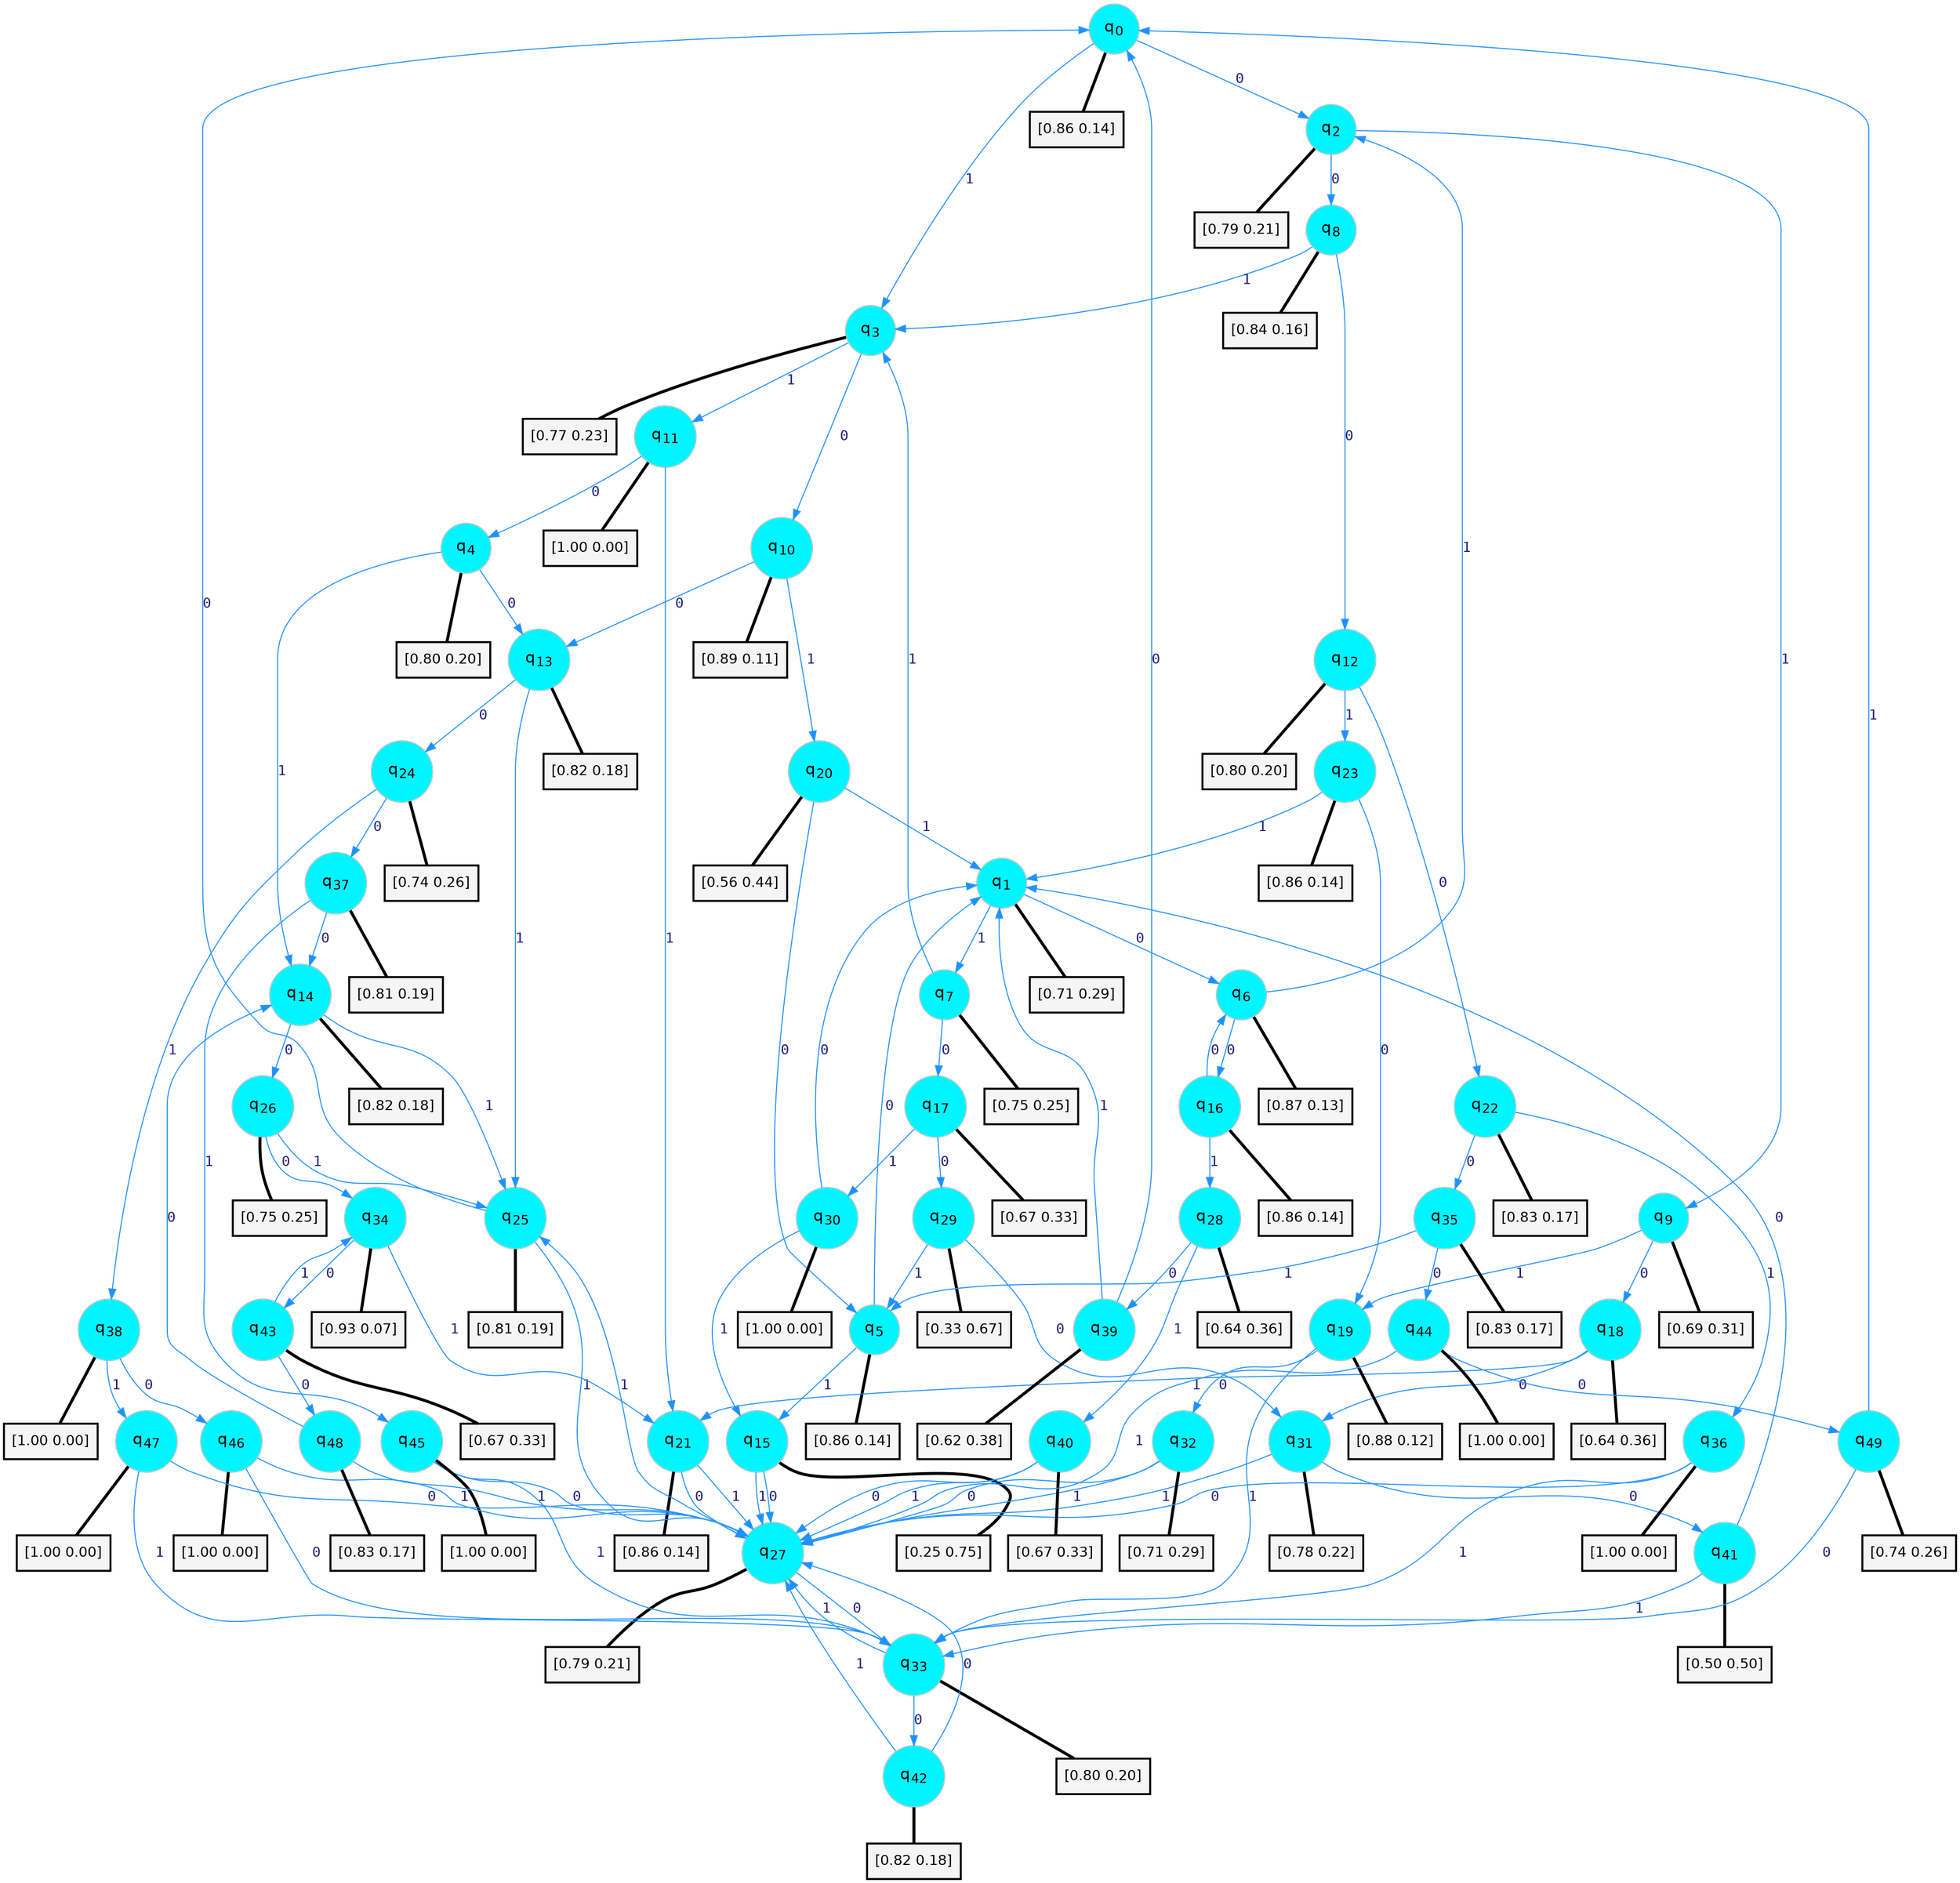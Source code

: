 digraph G {
graph [
bgcolor=transparent, dpi=300, rankdir=TD, size="40,25"];
node [
color=gray, fillcolor=turquoise1, fontcolor=black, fontname=Helvetica, fontsize=16, fontweight=bold, shape=circle, style=filled];
edge [
arrowsize=1, color=dodgerblue1, fontcolor=midnightblue, fontname=courier, fontweight=bold, penwidth=1, style=solid, weight=20];
0[label=<q<SUB>0</SUB>>];
1[label=<q<SUB>1</SUB>>];
2[label=<q<SUB>2</SUB>>];
3[label=<q<SUB>3</SUB>>];
4[label=<q<SUB>4</SUB>>];
5[label=<q<SUB>5</SUB>>];
6[label=<q<SUB>6</SUB>>];
7[label=<q<SUB>7</SUB>>];
8[label=<q<SUB>8</SUB>>];
9[label=<q<SUB>9</SUB>>];
10[label=<q<SUB>10</SUB>>];
11[label=<q<SUB>11</SUB>>];
12[label=<q<SUB>12</SUB>>];
13[label=<q<SUB>13</SUB>>];
14[label=<q<SUB>14</SUB>>];
15[label=<q<SUB>15</SUB>>];
16[label=<q<SUB>16</SUB>>];
17[label=<q<SUB>17</SUB>>];
18[label=<q<SUB>18</SUB>>];
19[label=<q<SUB>19</SUB>>];
20[label=<q<SUB>20</SUB>>];
21[label=<q<SUB>21</SUB>>];
22[label=<q<SUB>22</SUB>>];
23[label=<q<SUB>23</SUB>>];
24[label=<q<SUB>24</SUB>>];
25[label=<q<SUB>25</SUB>>];
26[label=<q<SUB>26</SUB>>];
27[label=<q<SUB>27</SUB>>];
28[label=<q<SUB>28</SUB>>];
29[label=<q<SUB>29</SUB>>];
30[label=<q<SUB>30</SUB>>];
31[label=<q<SUB>31</SUB>>];
32[label=<q<SUB>32</SUB>>];
33[label=<q<SUB>33</SUB>>];
34[label=<q<SUB>34</SUB>>];
35[label=<q<SUB>35</SUB>>];
36[label=<q<SUB>36</SUB>>];
37[label=<q<SUB>37</SUB>>];
38[label=<q<SUB>38</SUB>>];
39[label=<q<SUB>39</SUB>>];
40[label=<q<SUB>40</SUB>>];
41[label=<q<SUB>41</SUB>>];
42[label=<q<SUB>42</SUB>>];
43[label=<q<SUB>43</SUB>>];
44[label=<q<SUB>44</SUB>>];
45[label=<q<SUB>45</SUB>>];
46[label=<q<SUB>46</SUB>>];
47[label=<q<SUB>47</SUB>>];
48[label=<q<SUB>48</SUB>>];
49[label=<q<SUB>49</SUB>>];
50[label="[0.86 0.14]", shape=box,fontcolor=black, fontname=Helvetica, fontsize=14, penwidth=2, fillcolor=whitesmoke,color=black];
51[label="[0.71 0.29]", shape=box,fontcolor=black, fontname=Helvetica, fontsize=14, penwidth=2, fillcolor=whitesmoke,color=black];
52[label="[0.79 0.21]", shape=box,fontcolor=black, fontname=Helvetica, fontsize=14, penwidth=2, fillcolor=whitesmoke,color=black];
53[label="[0.77 0.23]", shape=box,fontcolor=black, fontname=Helvetica, fontsize=14, penwidth=2, fillcolor=whitesmoke,color=black];
54[label="[0.80 0.20]", shape=box,fontcolor=black, fontname=Helvetica, fontsize=14, penwidth=2, fillcolor=whitesmoke,color=black];
55[label="[0.86 0.14]", shape=box,fontcolor=black, fontname=Helvetica, fontsize=14, penwidth=2, fillcolor=whitesmoke,color=black];
56[label="[0.87 0.13]", shape=box,fontcolor=black, fontname=Helvetica, fontsize=14, penwidth=2, fillcolor=whitesmoke,color=black];
57[label="[0.75 0.25]", shape=box,fontcolor=black, fontname=Helvetica, fontsize=14, penwidth=2, fillcolor=whitesmoke,color=black];
58[label="[0.84 0.16]", shape=box,fontcolor=black, fontname=Helvetica, fontsize=14, penwidth=2, fillcolor=whitesmoke,color=black];
59[label="[0.69 0.31]", shape=box,fontcolor=black, fontname=Helvetica, fontsize=14, penwidth=2, fillcolor=whitesmoke,color=black];
60[label="[0.89 0.11]", shape=box,fontcolor=black, fontname=Helvetica, fontsize=14, penwidth=2, fillcolor=whitesmoke,color=black];
61[label="[1.00 0.00]", shape=box,fontcolor=black, fontname=Helvetica, fontsize=14, penwidth=2, fillcolor=whitesmoke,color=black];
62[label="[0.80 0.20]", shape=box,fontcolor=black, fontname=Helvetica, fontsize=14, penwidth=2, fillcolor=whitesmoke,color=black];
63[label="[0.82 0.18]", shape=box,fontcolor=black, fontname=Helvetica, fontsize=14, penwidth=2, fillcolor=whitesmoke,color=black];
64[label="[0.82 0.18]", shape=box,fontcolor=black, fontname=Helvetica, fontsize=14, penwidth=2, fillcolor=whitesmoke,color=black];
65[label="[0.25 0.75]", shape=box,fontcolor=black, fontname=Helvetica, fontsize=14, penwidth=2, fillcolor=whitesmoke,color=black];
66[label="[0.86 0.14]", shape=box,fontcolor=black, fontname=Helvetica, fontsize=14, penwidth=2, fillcolor=whitesmoke,color=black];
67[label="[0.67 0.33]", shape=box,fontcolor=black, fontname=Helvetica, fontsize=14, penwidth=2, fillcolor=whitesmoke,color=black];
68[label="[0.64 0.36]", shape=box,fontcolor=black, fontname=Helvetica, fontsize=14, penwidth=2, fillcolor=whitesmoke,color=black];
69[label="[0.88 0.12]", shape=box,fontcolor=black, fontname=Helvetica, fontsize=14, penwidth=2, fillcolor=whitesmoke,color=black];
70[label="[0.56 0.44]", shape=box,fontcolor=black, fontname=Helvetica, fontsize=14, penwidth=2, fillcolor=whitesmoke,color=black];
71[label="[0.86 0.14]", shape=box,fontcolor=black, fontname=Helvetica, fontsize=14, penwidth=2, fillcolor=whitesmoke,color=black];
72[label="[0.83 0.17]", shape=box,fontcolor=black, fontname=Helvetica, fontsize=14, penwidth=2, fillcolor=whitesmoke,color=black];
73[label="[0.86 0.14]", shape=box,fontcolor=black, fontname=Helvetica, fontsize=14, penwidth=2, fillcolor=whitesmoke,color=black];
74[label="[0.74 0.26]", shape=box,fontcolor=black, fontname=Helvetica, fontsize=14, penwidth=2, fillcolor=whitesmoke,color=black];
75[label="[0.81 0.19]", shape=box,fontcolor=black, fontname=Helvetica, fontsize=14, penwidth=2, fillcolor=whitesmoke,color=black];
76[label="[0.75 0.25]", shape=box,fontcolor=black, fontname=Helvetica, fontsize=14, penwidth=2, fillcolor=whitesmoke,color=black];
77[label="[0.79 0.21]", shape=box,fontcolor=black, fontname=Helvetica, fontsize=14, penwidth=2, fillcolor=whitesmoke,color=black];
78[label="[0.64 0.36]", shape=box,fontcolor=black, fontname=Helvetica, fontsize=14, penwidth=2, fillcolor=whitesmoke,color=black];
79[label="[0.33 0.67]", shape=box,fontcolor=black, fontname=Helvetica, fontsize=14, penwidth=2, fillcolor=whitesmoke,color=black];
80[label="[1.00 0.00]", shape=box,fontcolor=black, fontname=Helvetica, fontsize=14, penwidth=2, fillcolor=whitesmoke,color=black];
81[label="[0.78 0.22]", shape=box,fontcolor=black, fontname=Helvetica, fontsize=14, penwidth=2, fillcolor=whitesmoke,color=black];
82[label="[0.71 0.29]", shape=box,fontcolor=black, fontname=Helvetica, fontsize=14, penwidth=2, fillcolor=whitesmoke,color=black];
83[label="[0.80 0.20]", shape=box,fontcolor=black, fontname=Helvetica, fontsize=14, penwidth=2, fillcolor=whitesmoke,color=black];
84[label="[0.93 0.07]", shape=box,fontcolor=black, fontname=Helvetica, fontsize=14, penwidth=2, fillcolor=whitesmoke,color=black];
85[label="[0.83 0.17]", shape=box,fontcolor=black, fontname=Helvetica, fontsize=14, penwidth=2, fillcolor=whitesmoke,color=black];
86[label="[1.00 0.00]", shape=box,fontcolor=black, fontname=Helvetica, fontsize=14, penwidth=2, fillcolor=whitesmoke,color=black];
87[label="[0.81 0.19]", shape=box,fontcolor=black, fontname=Helvetica, fontsize=14, penwidth=2, fillcolor=whitesmoke,color=black];
88[label="[1.00 0.00]", shape=box,fontcolor=black, fontname=Helvetica, fontsize=14, penwidth=2, fillcolor=whitesmoke,color=black];
89[label="[0.62 0.38]", shape=box,fontcolor=black, fontname=Helvetica, fontsize=14, penwidth=2, fillcolor=whitesmoke,color=black];
90[label="[0.67 0.33]", shape=box,fontcolor=black, fontname=Helvetica, fontsize=14, penwidth=2, fillcolor=whitesmoke,color=black];
91[label="[0.50 0.50]", shape=box,fontcolor=black, fontname=Helvetica, fontsize=14, penwidth=2, fillcolor=whitesmoke,color=black];
92[label="[0.82 0.18]", shape=box,fontcolor=black, fontname=Helvetica, fontsize=14, penwidth=2, fillcolor=whitesmoke,color=black];
93[label="[0.67 0.33]", shape=box,fontcolor=black, fontname=Helvetica, fontsize=14, penwidth=2, fillcolor=whitesmoke,color=black];
94[label="[1.00 0.00]", shape=box,fontcolor=black, fontname=Helvetica, fontsize=14, penwidth=2, fillcolor=whitesmoke,color=black];
95[label="[1.00 0.00]", shape=box,fontcolor=black, fontname=Helvetica, fontsize=14, penwidth=2, fillcolor=whitesmoke,color=black];
96[label="[1.00 0.00]", shape=box,fontcolor=black, fontname=Helvetica, fontsize=14, penwidth=2, fillcolor=whitesmoke,color=black];
97[label="[1.00 0.00]", shape=box,fontcolor=black, fontname=Helvetica, fontsize=14, penwidth=2, fillcolor=whitesmoke,color=black];
98[label="[0.83 0.17]", shape=box,fontcolor=black, fontname=Helvetica, fontsize=14, penwidth=2, fillcolor=whitesmoke,color=black];
99[label="[0.74 0.26]", shape=box,fontcolor=black, fontname=Helvetica, fontsize=14, penwidth=2, fillcolor=whitesmoke,color=black];
0->2 [label=0];
0->3 [label=1];
0->50 [arrowhead=none, penwidth=3,color=black];
1->6 [label=0];
1->7 [label=1];
1->51 [arrowhead=none, penwidth=3,color=black];
2->8 [label=0];
2->9 [label=1];
2->52 [arrowhead=none, penwidth=3,color=black];
3->10 [label=0];
3->11 [label=1];
3->53 [arrowhead=none, penwidth=3,color=black];
4->13 [label=0];
4->14 [label=1];
4->54 [arrowhead=none, penwidth=3,color=black];
5->1 [label=0];
5->15 [label=1];
5->55 [arrowhead=none, penwidth=3,color=black];
6->16 [label=0];
6->2 [label=1];
6->56 [arrowhead=none, penwidth=3,color=black];
7->17 [label=0];
7->3 [label=1];
7->57 [arrowhead=none, penwidth=3,color=black];
8->12 [label=0];
8->3 [label=1];
8->58 [arrowhead=none, penwidth=3,color=black];
9->18 [label=0];
9->19 [label=1];
9->59 [arrowhead=none, penwidth=3,color=black];
10->13 [label=0];
10->20 [label=1];
10->60 [arrowhead=none, penwidth=3,color=black];
11->4 [label=0];
11->21 [label=1];
11->61 [arrowhead=none, penwidth=3,color=black];
12->22 [label=0];
12->23 [label=1];
12->62 [arrowhead=none, penwidth=3,color=black];
13->24 [label=0];
13->25 [label=1];
13->63 [arrowhead=none, penwidth=3,color=black];
14->26 [label=0];
14->25 [label=1];
14->64 [arrowhead=none, penwidth=3,color=black];
15->27 [label=0];
15->27 [label=1];
15->65 [arrowhead=none, penwidth=3,color=black];
16->6 [label=0];
16->28 [label=1];
16->66 [arrowhead=none, penwidth=3,color=black];
17->29 [label=0];
17->30 [label=1];
17->67 [arrowhead=none, penwidth=3,color=black];
18->31 [label=0];
18->21 [label=1];
18->68 [arrowhead=none, penwidth=3,color=black];
19->32 [label=0];
19->33 [label=1];
19->69 [arrowhead=none, penwidth=3,color=black];
20->5 [label=0];
20->1 [label=1];
20->70 [arrowhead=none, penwidth=3,color=black];
21->27 [label=0];
21->27 [label=1];
21->71 [arrowhead=none, penwidth=3,color=black];
22->35 [label=0];
22->36 [label=1];
22->72 [arrowhead=none, penwidth=3,color=black];
23->19 [label=0];
23->1 [label=1];
23->73 [arrowhead=none, penwidth=3,color=black];
24->37 [label=0];
24->38 [label=1];
24->74 [arrowhead=none, penwidth=3,color=black];
25->0 [label=0];
25->27 [label=1];
25->75 [arrowhead=none, penwidth=3,color=black];
26->34 [label=0];
26->25 [label=1];
26->76 [arrowhead=none, penwidth=3,color=black];
27->33 [label=0];
27->25 [label=1];
27->77 [arrowhead=none, penwidth=3,color=black];
28->39 [label=0];
28->40 [label=1];
28->78 [arrowhead=none, penwidth=3,color=black];
29->31 [label=0];
29->5 [label=1];
29->79 [arrowhead=none, penwidth=3,color=black];
30->1 [label=0];
30->15 [label=1];
30->80 [arrowhead=none, penwidth=3,color=black];
31->41 [label=0];
31->27 [label=1];
31->81 [arrowhead=none, penwidth=3,color=black];
32->27 [label=0];
32->27 [label=1];
32->82 [arrowhead=none, penwidth=3,color=black];
33->42 [label=0];
33->27 [label=1];
33->83 [arrowhead=none, penwidth=3,color=black];
34->43 [label=0];
34->21 [label=1];
34->84 [arrowhead=none, penwidth=3,color=black];
35->44 [label=0];
35->5 [label=1];
35->85 [arrowhead=none, penwidth=3,color=black];
36->27 [label=0];
36->33 [label=1];
36->86 [arrowhead=none, penwidth=3,color=black];
37->14 [label=0];
37->45 [label=1];
37->87 [arrowhead=none, penwidth=3,color=black];
38->46 [label=0];
38->47 [label=1];
38->88 [arrowhead=none, penwidth=3,color=black];
39->0 [label=0];
39->1 [label=1];
39->89 [arrowhead=none, penwidth=3,color=black];
40->27 [label=0];
40->27 [label=1];
40->90 [arrowhead=none, penwidth=3,color=black];
41->1 [label=0];
41->33 [label=1];
41->91 [arrowhead=none, penwidth=3,color=black];
42->27 [label=0];
42->27 [label=1];
42->92 [arrowhead=none, penwidth=3,color=black];
43->48 [label=0];
43->34 [label=1];
43->93 [arrowhead=none, penwidth=3,color=black];
44->49 [label=0];
44->27 [label=1];
44->94 [arrowhead=none, penwidth=3,color=black];
45->27 [label=0];
45->33 [label=1];
45->95 [arrowhead=none, penwidth=3,color=black];
46->33 [label=0];
46->27 [label=1];
46->96 [arrowhead=none, penwidth=3,color=black];
47->27 [label=0];
47->33 [label=1];
47->97 [arrowhead=none, penwidth=3,color=black];
48->14 [label=0];
48->27 [label=1];
48->98 [arrowhead=none, penwidth=3,color=black];
49->33 [label=0];
49->0 [label=1];
49->99 [arrowhead=none, penwidth=3,color=black];
}
